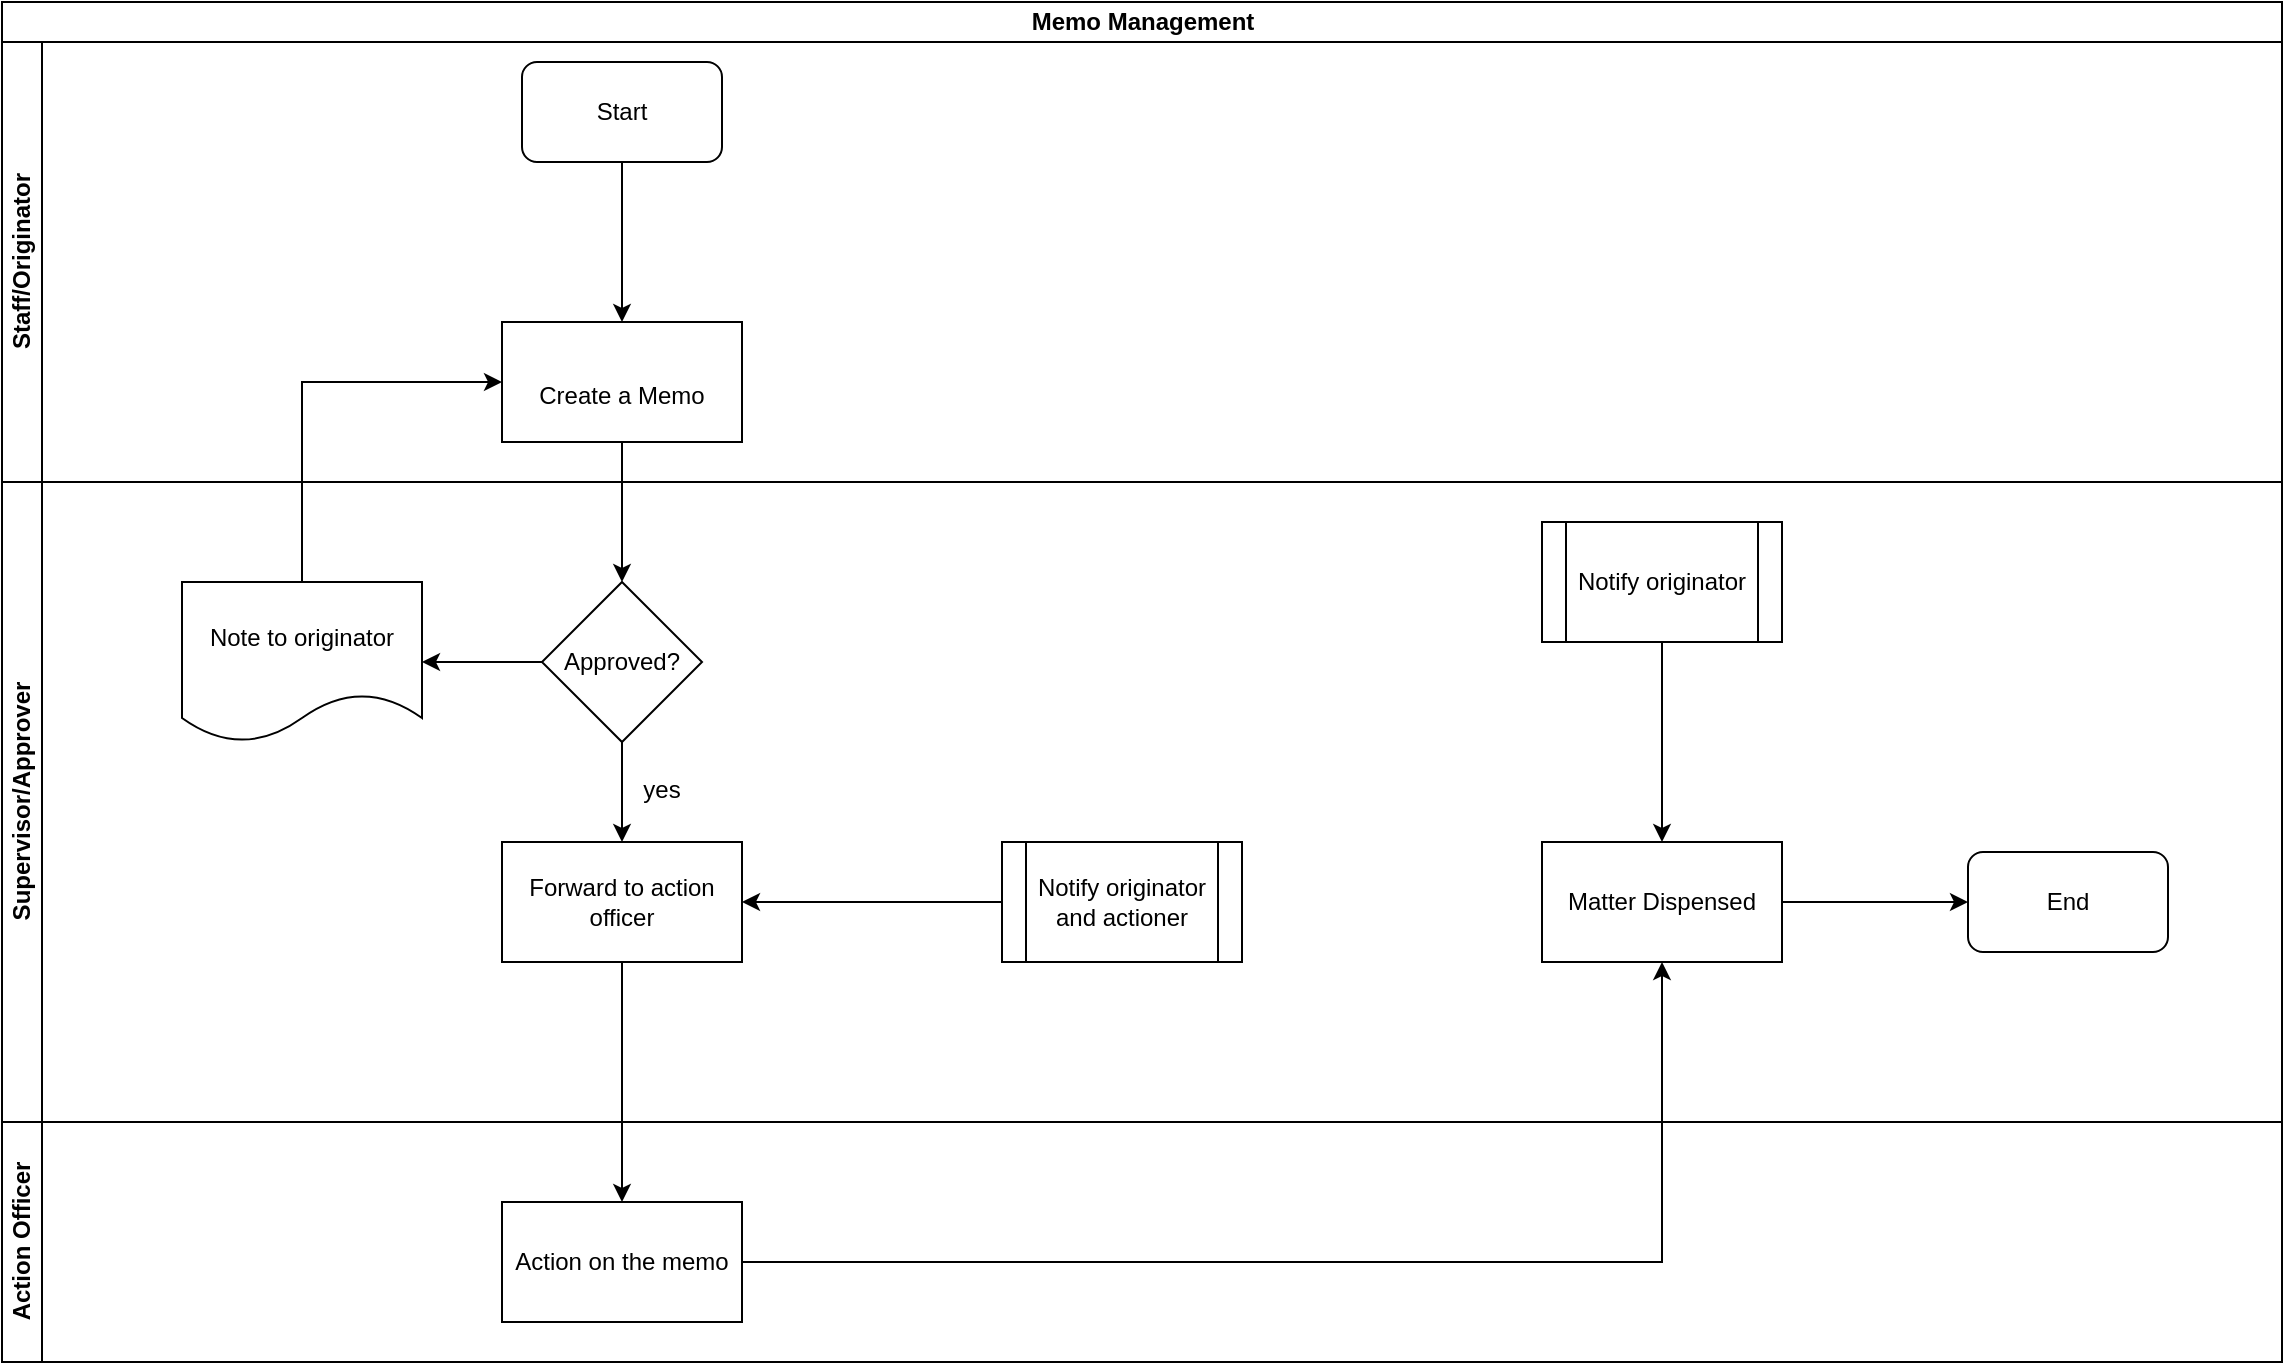 <mxfile version="13.7.7" type="github">
  <diagram id="l2zbNosn7csgNT6BTFtS" name="Page-1">
    <mxGraphModel dx="910" dy="487" grid="1" gridSize="10" guides="1" tooltips="1" connect="1" arrows="1" fold="1" page="1" pageScale="1" pageWidth="1169" pageHeight="827" math="0" shadow="0">
      <root>
        <mxCell id="0" />
        <mxCell id="1" parent="0" />
        <mxCell id="B-BCGboMmKD--QZjU3KG-1" value="Memo Management" style="swimlane;html=1;childLayout=stackLayout;resizeParent=1;resizeParentMax=0;horizontal=1;startSize=20;horizontalStack=0;" vertex="1" parent="1">
          <mxGeometry x="20" y="20" width="1140" height="680" as="geometry" />
        </mxCell>
        <mxCell id="B-BCGboMmKD--QZjU3KG-2" value="Staff/Originator" style="swimlane;html=1;startSize=20;horizontal=0;" vertex="1" parent="B-BCGboMmKD--QZjU3KG-1">
          <mxGeometry y="20" width="1140" height="220" as="geometry" />
        </mxCell>
        <mxCell id="B-BCGboMmKD--QZjU3KG-5" value="Start" style="rounded=1;whiteSpace=wrap;html=1;" vertex="1" parent="B-BCGboMmKD--QZjU3KG-2">
          <mxGeometry x="260" y="10" width="100" height="50" as="geometry" />
        </mxCell>
        <mxCell id="B-BCGboMmKD--QZjU3KG-8" value="&lt;br/&gt;&lt;p style=&quot;margin-bottom: 0in ; line-height: 150%&quot;&gt;Create a Memo&lt;/p&gt;&lt;br/&gt;" style="rounded=0;whiteSpace=wrap;html=1;" vertex="1" parent="B-BCGboMmKD--QZjU3KG-2">
          <mxGeometry x="250" y="140" width="120" height="60" as="geometry" />
        </mxCell>
        <mxCell id="B-BCGboMmKD--QZjU3KG-7" value="" style="edgeStyle=orthogonalEdgeStyle;rounded=0;orthogonalLoop=1;jettySize=auto;html=1;entryX=0.5;entryY=0;entryDx=0;entryDy=0;" edge="1" parent="B-BCGboMmKD--QZjU3KG-2" source="B-BCGboMmKD--QZjU3KG-5" target="B-BCGboMmKD--QZjU3KG-8">
          <mxGeometry relative="1" as="geometry">
            <mxPoint x="310" y="135" as="targetPoint" />
          </mxGeometry>
        </mxCell>
        <mxCell id="B-BCGboMmKD--QZjU3KG-3" value="Supervisor/Approver" style="swimlane;html=1;startSize=20;horizontal=0;" vertex="1" parent="B-BCGboMmKD--QZjU3KG-1">
          <mxGeometry y="240" width="1140" height="320" as="geometry" />
        </mxCell>
        <mxCell id="B-BCGboMmKD--QZjU3KG-25" value="Notify originator" style="shape=process;whiteSpace=wrap;html=1;backgroundOutline=1;" vertex="1" parent="B-BCGboMmKD--QZjU3KG-3">
          <mxGeometry x="770" y="20" width="120" height="60" as="geometry" />
        </mxCell>
        <mxCell id="B-BCGboMmKD--QZjU3KG-9" value="Approved?" style="rhombus;whiteSpace=wrap;html=1;rounded=0;" vertex="1" parent="B-BCGboMmKD--QZjU3KG-3">
          <mxGeometry x="270" y="50" width="80" height="80" as="geometry" />
        </mxCell>
        <mxCell id="B-BCGboMmKD--QZjU3KG-15" value="" style="edgeStyle=orthogonalEdgeStyle;rounded=0;orthogonalLoop=1;jettySize=auto;html=1;entryX=0.5;entryY=0;entryDx=0;entryDy=0;" edge="1" parent="B-BCGboMmKD--QZjU3KG-3" source="B-BCGboMmKD--QZjU3KG-9" target="B-BCGboMmKD--QZjU3KG-16">
          <mxGeometry relative="1" as="geometry">
            <mxPoint x="500" y="140" as="targetPoint" />
          </mxGeometry>
        </mxCell>
        <mxCell id="B-BCGboMmKD--QZjU3KG-20" value="yes" style="text;html=1;strokeColor=none;fillColor=none;align=center;verticalAlign=middle;whiteSpace=wrap;rounded=0;" vertex="1" parent="B-BCGboMmKD--QZjU3KG-3">
          <mxGeometry x="310" y="144" width="40" height="20" as="geometry" />
        </mxCell>
        <mxCell id="B-BCGboMmKD--QZjU3KG-23" value="Matter Dispensed" style="whiteSpace=wrap;html=1;rounded=0;" vertex="1" parent="B-BCGboMmKD--QZjU3KG-3">
          <mxGeometry x="770" y="180" width="120" height="60" as="geometry" />
        </mxCell>
        <mxCell id="B-BCGboMmKD--QZjU3KG-16" value="Forward to action officer" style="rounded=0;whiteSpace=wrap;html=1;" vertex="1" parent="B-BCGboMmKD--QZjU3KG-3">
          <mxGeometry x="250" y="180" width="120" height="60" as="geometry" />
        </mxCell>
        <mxCell id="B-BCGboMmKD--QZjU3KG-19" value="" style="edgeStyle=orthogonalEdgeStyle;rounded=0;orthogonalLoop=1;jettySize=auto;html=1;entryX=1;entryY=0.5;entryDx=0;entryDy=0;" edge="1" parent="B-BCGboMmKD--QZjU3KG-3" source="B-BCGboMmKD--QZjU3KG-17" target="B-BCGboMmKD--QZjU3KG-16">
          <mxGeometry relative="1" as="geometry">
            <mxPoint x="450" y="210" as="targetPoint" />
          </mxGeometry>
        </mxCell>
        <mxCell id="B-BCGboMmKD--QZjU3KG-17" value="Notify originator and actioner" style="shape=process;whiteSpace=wrap;html=1;backgroundOutline=1;" vertex="1" parent="B-BCGboMmKD--QZjU3KG-3">
          <mxGeometry x="500" y="180" width="120" height="60" as="geometry" />
        </mxCell>
        <mxCell id="B-BCGboMmKD--QZjU3KG-27" value="" style="edgeStyle=orthogonalEdgeStyle;rounded=0;orthogonalLoop=1;jettySize=auto;html=1;entryX=0.5;entryY=0;entryDx=0;entryDy=0;" edge="1" parent="B-BCGboMmKD--QZjU3KG-3" source="B-BCGboMmKD--QZjU3KG-25" target="B-BCGboMmKD--QZjU3KG-23">
          <mxGeometry relative="1" as="geometry">
            <mxPoint x="830" y="160" as="targetPoint" />
          </mxGeometry>
        </mxCell>
        <mxCell id="B-BCGboMmKD--QZjU3KG-30" value="End" style="rounded=1;whiteSpace=wrap;html=1;" vertex="1" parent="B-BCGboMmKD--QZjU3KG-3">
          <mxGeometry x="983" y="185" width="100" height="50" as="geometry" />
        </mxCell>
        <mxCell id="B-BCGboMmKD--QZjU3KG-29" value="" style="edgeStyle=orthogonalEdgeStyle;rounded=0;orthogonalLoop=1;jettySize=auto;html=1;entryX=0;entryY=0.5;entryDx=0;entryDy=0;" edge="1" parent="B-BCGboMmKD--QZjU3KG-3" source="B-BCGboMmKD--QZjU3KG-23" target="B-BCGboMmKD--QZjU3KG-30">
          <mxGeometry relative="1" as="geometry">
            <mxPoint x="990" y="210" as="targetPoint" />
          </mxGeometry>
        </mxCell>
        <mxCell id="B-BCGboMmKD--QZjU3KG-4" value="Action Officer" style="swimlane;html=1;startSize=20;horizontal=0;" vertex="1" parent="B-BCGboMmKD--QZjU3KG-1">
          <mxGeometry y="560" width="1140" height="120" as="geometry" />
        </mxCell>
        <mxCell id="B-BCGboMmKD--QZjU3KG-11" value="Action on the memo" style="whiteSpace=wrap;html=1;rounded=0;" vertex="1" parent="B-BCGboMmKD--QZjU3KG-4">
          <mxGeometry x="250" y="40" width="120" height="60" as="geometry" />
        </mxCell>
        <mxCell id="B-BCGboMmKD--QZjU3KG-10" value="" style="edgeStyle=orthogonalEdgeStyle;rounded=0;orthogonalLoop=1;jettySize=auto;html=1;" edge="1" parent="B-BCGboMmKD--QZjU3KG-1" source="B-BCGboMmKD--QZjU3KG-8" target="B-BCGboMmKD--QZjU3KG-9">
          <mxGeometry relative="1" as="geometry" />
        </mxCell>
        <mxCell id="B-BCGboMmKD--QZjU3KG-22" value="" style="edgeStyle=orthogonalEdgeStyle;rounded=0;orthogonalLoop=1;jettySize=auto;html=1;entryX=0.5;entryY=0;entryDx=0;entryDy=0;" edge="1" parent="B-BCGboMmKD--QZjU3KG-1" source="B-BCGboMmKD--QZjU3KG-16" target="B-BCGboMmKD--QZjU3KG-11">
          <mxGeometry relative="1" as="geometry">
            <mxPoint x="310" y="560" as="targetPoint" />
          </mxGeometry>
        </mxCell>
        <mxCell id="B-BCGboMmKD--QZjU3KG-24" value="" style="edgeStyle=orthogonalEdgeStyle;rounded=0;orthogonalLoop=1;jettySize=auto;html=1;" edge="1" parent="B-BCGboMmKD--QZjU3KG-1" source="B-BCGboMmKD--QZjU3KG-11" target="B-BCGboMmKD--QZjU3KG-23">
          <mxGeometry relative="1" as="geometry" />
        </mxCell>
        <mxCell id="B-BCGboMmKD--QZjU3KG-34" value="" style="edgeStyle=orthogonalEdgeStyle;rounded=0;orthogonalLoop=1;jettySize=auto;html=1;entryX=0;entryY=0.5;entryDx=0;entryDy=0;" edge="1" parent="1" source="B-BCGboMmKD--QZjU3KG-31" target="B-BCGboMmKD--QZjU3KG-8">
          <mxGeometry relative="1" as="geometry">
            <mxPoint x="170" y="220" as="targetPoint" />
            <Array as="points">
              <mxPoint x="170" y="210" />
            </Array>
          </mxGeometry>
        </mxCell>
        <mxCell id="B-BCGboMmKD--QZjU3KG-31" value="Note to originator" style="shape=document;whiteSpace=wrap;html=1;boundedLbl=1;rounded=0;" vertex="1" parent="1">
          <mxGeometry x="110" y="310" width="120" height="80" as="geometry" />
        </mxCell>
        <mxCell id="B-BCGboMmKD--QZjU3KG-32" value="" style="edgeStyle=orthogonalEdgeStyle;rounded=0;orthogonalLoop=1;jettySize=auto;html=1;" edge="1" parent="1" source="B-BCGboMmKD--QZjU3KG-9" target="B-BCGboMmKD--QZjU3KG-31">
          <mxGeometry relative="1" as="geometry" />
        </mxCell>
      </root>
    </mxGraphModel>
  </diagram>
</mxfile>
